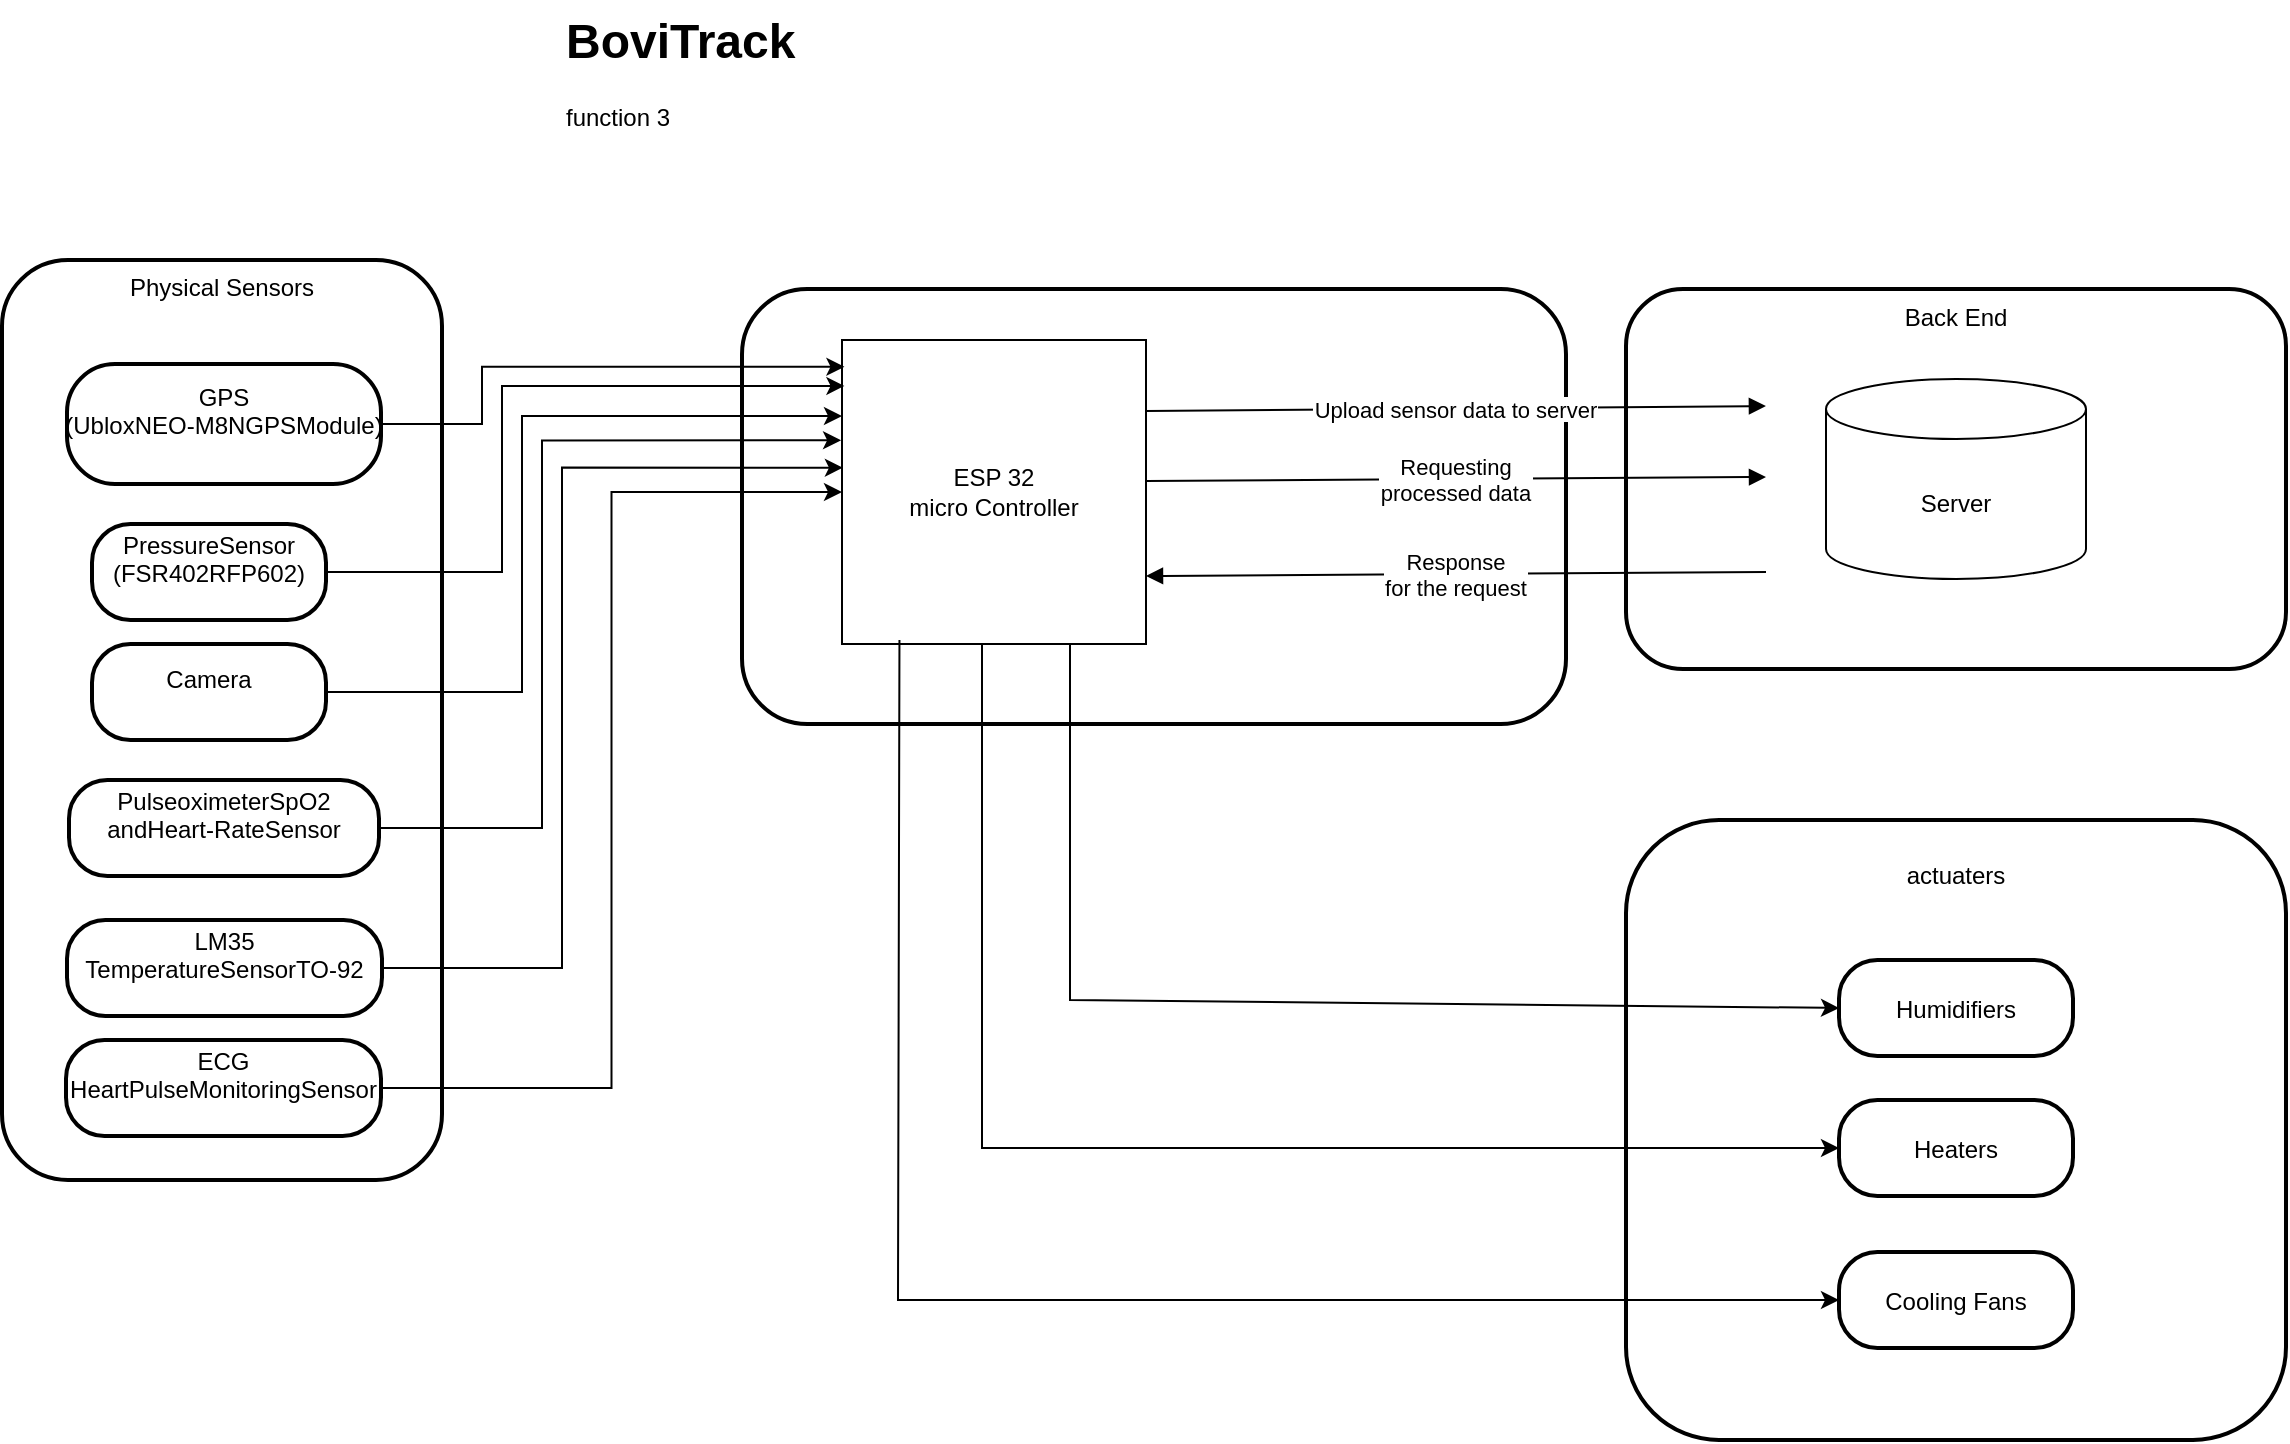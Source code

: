 <mxfile version="24.7.17">
  <diagram name="Page-1" id="72ImlLKnwChfVUSWkqOF">
    <mxGraphModel dx="1036" dy="606" grid="1" gridSize="10" guides="1" tooltips="1" connect="1" arrows="1" fold="1" page="1" pageScale="1" pageWidth="850" pageHeight="1100" math="0" shadow="0">
      <root>
        <mxCell id="0" />
        <mxCell id="1" parent="0" />
        <mxCell id="sHxek25qqWpZAOeoCGyI-1" value="Back End" style="whiteSpace=wrap;strokeWidth=2;rounded=1;verticalAlign=top;" parent="1" vertex="1">
          <mxGeometry x="932" y="144.5" width="330" height="190" as="geometry" />
        </mxCell>
        <mxCell id="sHxek25qqWpZAOeoCGyI-2" value="" style="whiteSpace=wrap;strokeWidth=2;rounded=1;" parent="1" vertex="1">
          <mxGeometry x="490" y="144.5" width="412" height="217.5" as="geometry" />
        </mxCell>
        <mxCell id="sHxek25qqWpZAOeoCGyI-3" value="Physical Sensors" style="strokeWidth=2;rounded=1;align=center;whiteSpace=wrap;labelPosition=center;verticalLabelPosition=middle;verticalAlign=top;horizontal=1;" parent="1" vertex="1">
          <mxGeometry x="120" y="130" width="220" height="460" as="geometry" />
        </mxCell>
        <mxCell id="sHxek25qqWpZAOeoCGyI-4" value="&#xa;GPS&#xa;(UbloxNEO-M8NGPSModule)&#xa;&#xa;" style="rounded=1;arcSize=40;strokeWidth=2;" parent="1" vertex="1">
          <mxGeometry x="152.5" y="182" width="157" height="60" as="geometry" />
        </mxCell>
        <mxCell id="sHxek25qqWpZAOeoCGyI-6" value="Upload sensor data to server" style="curved=1;startArrow=none;endArrow=block;entryX=0.212;entryY=0.5;entryDx=0;entryDy=0;entryPerimeter=0;" parent="1" edge="1">
          <mxGeometry relative="1" as="geometry">
            <Array as="points" />
            <mxPoint x="692" y="205.5" as="sourcePoint" />
            <mxPoint x="1001.96" y="203" as="targetPoint" />
          </mxGeometry>
        </mxCell>
        <mxCell id="sHxek25qqWpZAOeoCGyI-7" value="ESP 32&lt;div&gt;micro Controller&lt;/div&gt;" style="whiteSpace=wrap;html=1;aspect=fixed;" parent="1" vertex="1">
          <mxGeometry x="540" y="170" width="152" height="152" as="geometry" />
        </mxCell>
        <mxCell id="sHxek25qqWpZAOeoCGyI-8" value="Server" style="shape=cylinder3;whiteSpace=wrap;html=1;boundedLbl=1;backgroundOutline=1;size=15;" parent="1" vertex="1">
          <mxGeometry x="1032" y="189.5" width="130" height="100" as="geometry" />
        </mxCell>
        <mxCell id="sHxek25qqWpZAOeoCGyI-9" value="Requesting&#xa;processed data" style="curved=1;startArrow=none;endArrow=block;entryX=0.212;entryY=0.5;entryDx=0;entryDy=0;entryPerimeter=0;" parent="1" edge="1">
          <mxGeometry relative="1" as="geometry">
            <Array as="points" />
            <mxPoint x="692" y="240.5" as="sourcePoint" />
            <mxPoint x="1002" y="238.5" as="targetPoint" />
          </mxGeometry>
        </mxCell>
        <mxCell id="sHxek25qqWpZAOeoCGyI-10" value="Response&#xa;for the request" style="curved=1;startArrow=none;endArrow=block;entryX=0.212;entryY=0.5;entryDx=0;entryDy=0;entryPerimeter=0;" parent="1" edge="1">
          <mxGeometry relative="1" as="geometry">
            <Array as="points" />
            <mxPoint x="1002" y="286" as="sourcePoint" />
            <mxPoint x="692" y="288" as="targetPoint" />
          </mxGeometry>
        </mxCell>
        <mxCell id="sHxek25qqWpZAOeoCGyI-17" value="&#xa;PressureSensor&#xa;(FSR402RFP602)&#xa;&#xa;" style="rounded=1;arcSize=40;strokeWidth=2;" parent="1" vertex="1">
          <mxGeometry x="165" y="262" width="117" height="48" as="geometry" />
        </mxCell>
        <mxCell id="EWHqZrCYsME-98NVBjuO-35" style="edgeStyle=orthogonalEdgeStyle;rounded=0;orthogonalLoop=1;jettySize=auto;html=1;entryX=0;entryY=0.25;entryDx=0;entryDy=0;" parent="1" source="sHxek25qqWpZAOeoCGyI-18" target="sHxek25qqWpZAOeoCGyI-7" edge="1">
          <mxGeometry relative="1" as="geometry">
            <Array as="points">
              <mxPoint x="380" y="346" />
              <mxPoint x="380" y="208" />
            </Array>
          </mxGeometry>
        </mxCell>
        <mxCell id="sHxek25qqWpZAOeoCGyI-18" value="&#xa;Camera&#xa;&#xa;" style="rounded=1;arcSize=40;strokeWidth=2;" parent="1" vertex="1">
          <mxGeometry x="165" y="322" width="117" height="48" as="geometry" />
        </mxCell>
        <mxCell id="EWHqZrCYsME-98NVBjuO-3" value="&lt;h1 style=&quot;margin-top: 0px;&quot;&gt;BoviTrack&lt;/h1&gt;&lt;div&gt;function 3&lt;/div&gt;" style="text;html=1;whiteSpace=wrap;overflow=hidden;rounded=0;" parent="1" vertex="1">
          <mxGeometry x="400" width="570" height="120" as="geometry" />
        </mxCell>
        <mxCell id="EWHqZrCYsME-98NVBjuO-6" value="&#xa;PulseoximeterSpO2&#xa;andHeart-RateSensor&#xa;&#xa;" style="rounded=1;arcSize=40;strokeWidth=2;" parent="1" vertex="1">
          <mxGeometry x="153.5" y="390" width="155" height="48" as="geometry" />
        </mxCell>
        <mxCell id="EWHqZrCYsME-98NVBjuO-8" value="&#xa;LM35&#xa;TemperatureSensorTO-92&#xa;&#xa;" style="rounded=1;arcSize=40;strokeWidth=2;" parent="1" vertex="1">
          <mxGeometry x="152.5" y="460" width="157.5" height="48" as="geometry" />
        </mxCell>
        <mxCell id="EWHqZrCYsME-98NVBjuO-38" style="edgeStyle=orthogonalEdgeStyle;rounded=0;orthogonalLoop=1;jettySize=auto;html=1;entryX=0;entryY=0.5;entryDx=0;entryDy=0;" parent="1" source="EWHqZrCYsME-98NVBjuO-10" target="sHxek25qqWpZAOeoCGyI-7" edge="1">
          <mxGeometry relative="1" as="geometry" />
        </mxCell>
        <mxCell id="EWHqZrCYsME-98NVBjuO-10" value="&#xa;ECG&#xa;HeartPulseMonitoringSensor&#xa;&#xa;" style="rounded=1;arcSize=40;strokeWidth=2;" parent="1" vertex="1">
          <mxGeometry x="152" y="520" width="157.5" height="48" as="geometry" />
        </mxCell>
        <mxCell id="EWHqZrCYsME-98NVBjuO-16" value="&#xa;actuaters&#xa;" style="whiteSpace=wrap;strokeWidth=2;rounded=1;verticalAlign=top;" parent="1" vertex="1">
          <mxGeometry x="932" y="410" width="330" height="310" as="geometry" />
        </mxCell>
        <mxCell id="EWHqZrCYsME-98NVBjuO-18" value="Humidifiers" style="rounded=1;arcSize=40;strokeWidth=2;" parent="1" vertex="1">
          <mxGeometry x="1038.5" y="480" width="117" height="48" as="geometry" />
        </mxCell>
        <mxCell id="EWHqZrCYsME-98NVBjuO-19" value="Heaters" style="rounded=1;arcSize=40;strokeWidth=2;" parent="1" vertex="1">
          <mxGeometry x="1038.5" y="550" width="117" height="48" as="geometry" />
        </mxCell>
        <mxCell id="EWHqZrCYsME-98NVBjuO-20" value="Cooling Fans" style="rounded=1;arcSize=40;strokeWidth=2;" parent="1" vertex="1">
          <mxGeometry x="1038.5" y="626" width="117" height="48" as="geometry" />
        </mxCell>
        <mxCell id="EWHqZrCYsME-98NVBjuO-25" value="" style="endArrow=classic;html=1;rounded=0;exitX=0.75;exitY=1;exitDx=0;exitDy=0;entryX=0;entryY=0.5;entryDx=0;entryDy=0;" parent="1" source="sHxek25qqWpZAOeoCGyI-7" target="EWHqZrCYsME-98NVBjuO-18" edge="1">
          <mxGeometry width="50" height="50" relative="1" as="geometry">
            <mxPoint x="720" y="410" as="sourcePoint" />
            <mxPoint x="650" y="480" as="targetPoint" />
            <Array as="points">
              <mxPoint x="654" y="500" />
            </Array>
          </mxGeometry>
        </mxCell>
        <mxCell id="EWHqZrCYsME-98NVBjuO-26" value="" style="endArrow=classic;html=1;rounded=0;exitX=0.75;exitY=1;exitDx=0;exitDy=0;entryX=0;entryY=0.5;entryDx=0;entryDy=0;" parent="1" target="EWHqZrCYsME-98NVBjuO-19" edge="1">
          <mxGeometry width="50" height="50" relative="1" as="geometry">
            <mxPoint x="610" y="322" as="sourcePoint" />
            <mxPoint x="1002" y="504" as="targetPoint" />
            <Array as="points">
              <mxPoint x="610" y="574" />
            </Array>
          </mxGeometry>
        </mxCell>
        <mxCell id="EWHqZrCYsME-98NVBjuO-27" value="" style="endArrow=classic;html=1;rounded=0;exitX=0.189;exitY=0.987;exitDx=0;exitDy=0;entryX=0;entryY=0.5;entryDx=0;entryDy=0;exitPerimeter=0;" parent="1" source="sHxek25qqWpZAOeoCGyI-7" target="EWHqZrCYsME-98NVBjuO-20" edge="1">
          <mxGeometry width="50" height="50" relative="1" as="geometry">
            <mxPoint x="620" y="332" as="sourcePoint" />
            <mxPoint x="1049" y="584" as="targetPoint" />
            <Array as="points">
              <mxPoint x="568" y="650" />
            </Array>
          </mxGeometry>
        </mxCell>
        <mxCell id="EWHqZrCYsME-98NVBjuO-33" style="edgeStyle=orthogonalEdgeStyle;rounded=0;orthogonalLoop=1;jettySize=auto;html=1;entryX=0.008;entryY=0.088;entryDx=0;entryDy=0;entryPerimeter=0;" parent="1" source="sHxek25qqWpZAOeoCGyI-4" target="sHxek25qqWpZAOeoCGyI-7" edge="1">
          <mxGeometry relative="1" as="geometry">
            <Array as="points">
              <mxPoint x="360" y="212" />
              <mxPoint x="360" y="183" />
            </Array>
          </mxGeometry>
        </mxCell>
        <mxCell id="EWHqZrCYsME-98NVBjuO-34" style="edgeStyle=orthogonalEdgeStyle;rounded=0;orthogonalLoop=1;jettySize=auto;html=1;entryX=0.008;entryY=0.151;entryDx=0;entryDy=0;entryPerimeter=0;" parent="1" source="sHxek25qqWpZAOeoCGyI-17" target="sHxek25qqWpZAOeoCGyI-7" edge="1">
          <mxGeometry relative="1" as="geometry">
            <Array as="points">
              <mxPoint x="370" y="286" />
              <mxPoint x="370" y="193" />
            </Array>
          </mxGeometry>
        </mxCell>
        <mxCell id="EWHqZrCYsME-98NVBjuO-36" style="edgeStyle=orthogonalEdgeStyle;rounded=0;orthogonalLoop=1;jettySize=auto;html=1;entryX=-0.003;entryY=0.33;entryDx=0;entryDy=0;entryPerimeter=0;" parent="1" source="EWHqZrCYsME-98NVBjuO-6" target="sHxek25qqWpZAOeoCGyI-7" edge="1">
          <mxGeometry relative="1" as="geometry">
            <Array as="points">
              <mxPoint x="390" y="414" />
              <mxPoint x="390" y="220" />
            </Array>
          </mxGeometry>
        </mxCell>
        <mxCell id="EWHqZrCYsME-98NVBjuO-37" style="edgeStyle=orthogonalEdgeStyle;rounded=0;orthogonalLoop=1;jettySize=auto;html=1;entryX=0.003;entryY=0.42;entryDx=0;entryDy=0;entryPerimeter=0;" parent="1" source="EWHqZrCYsME-98NVBjuO-8" target="sHxek25qqWpZAOeoCGyI-7" edge="1">
          <mxGeometry relative="1" as="geometry">
            <Array as="points">
              <mxPoint x="400" y="484" />
              <mxPoint x="400" y="234" />
            </Array>
          </mxGeometry>
        </mxCell>
      </root>
    </mxGraphModel>
  </diagram>
</mxfile>
